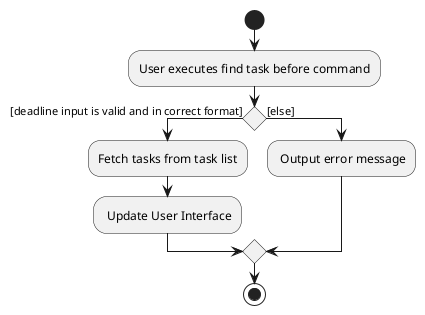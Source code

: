@startuml
start
:User executes find task before command;

if () then ([deadline input is valid and in correct format])
    :Fetch tasks from task list;
    : Update User Interface;
else ([else])
    : Output error message;
endif
stop
@enduml
